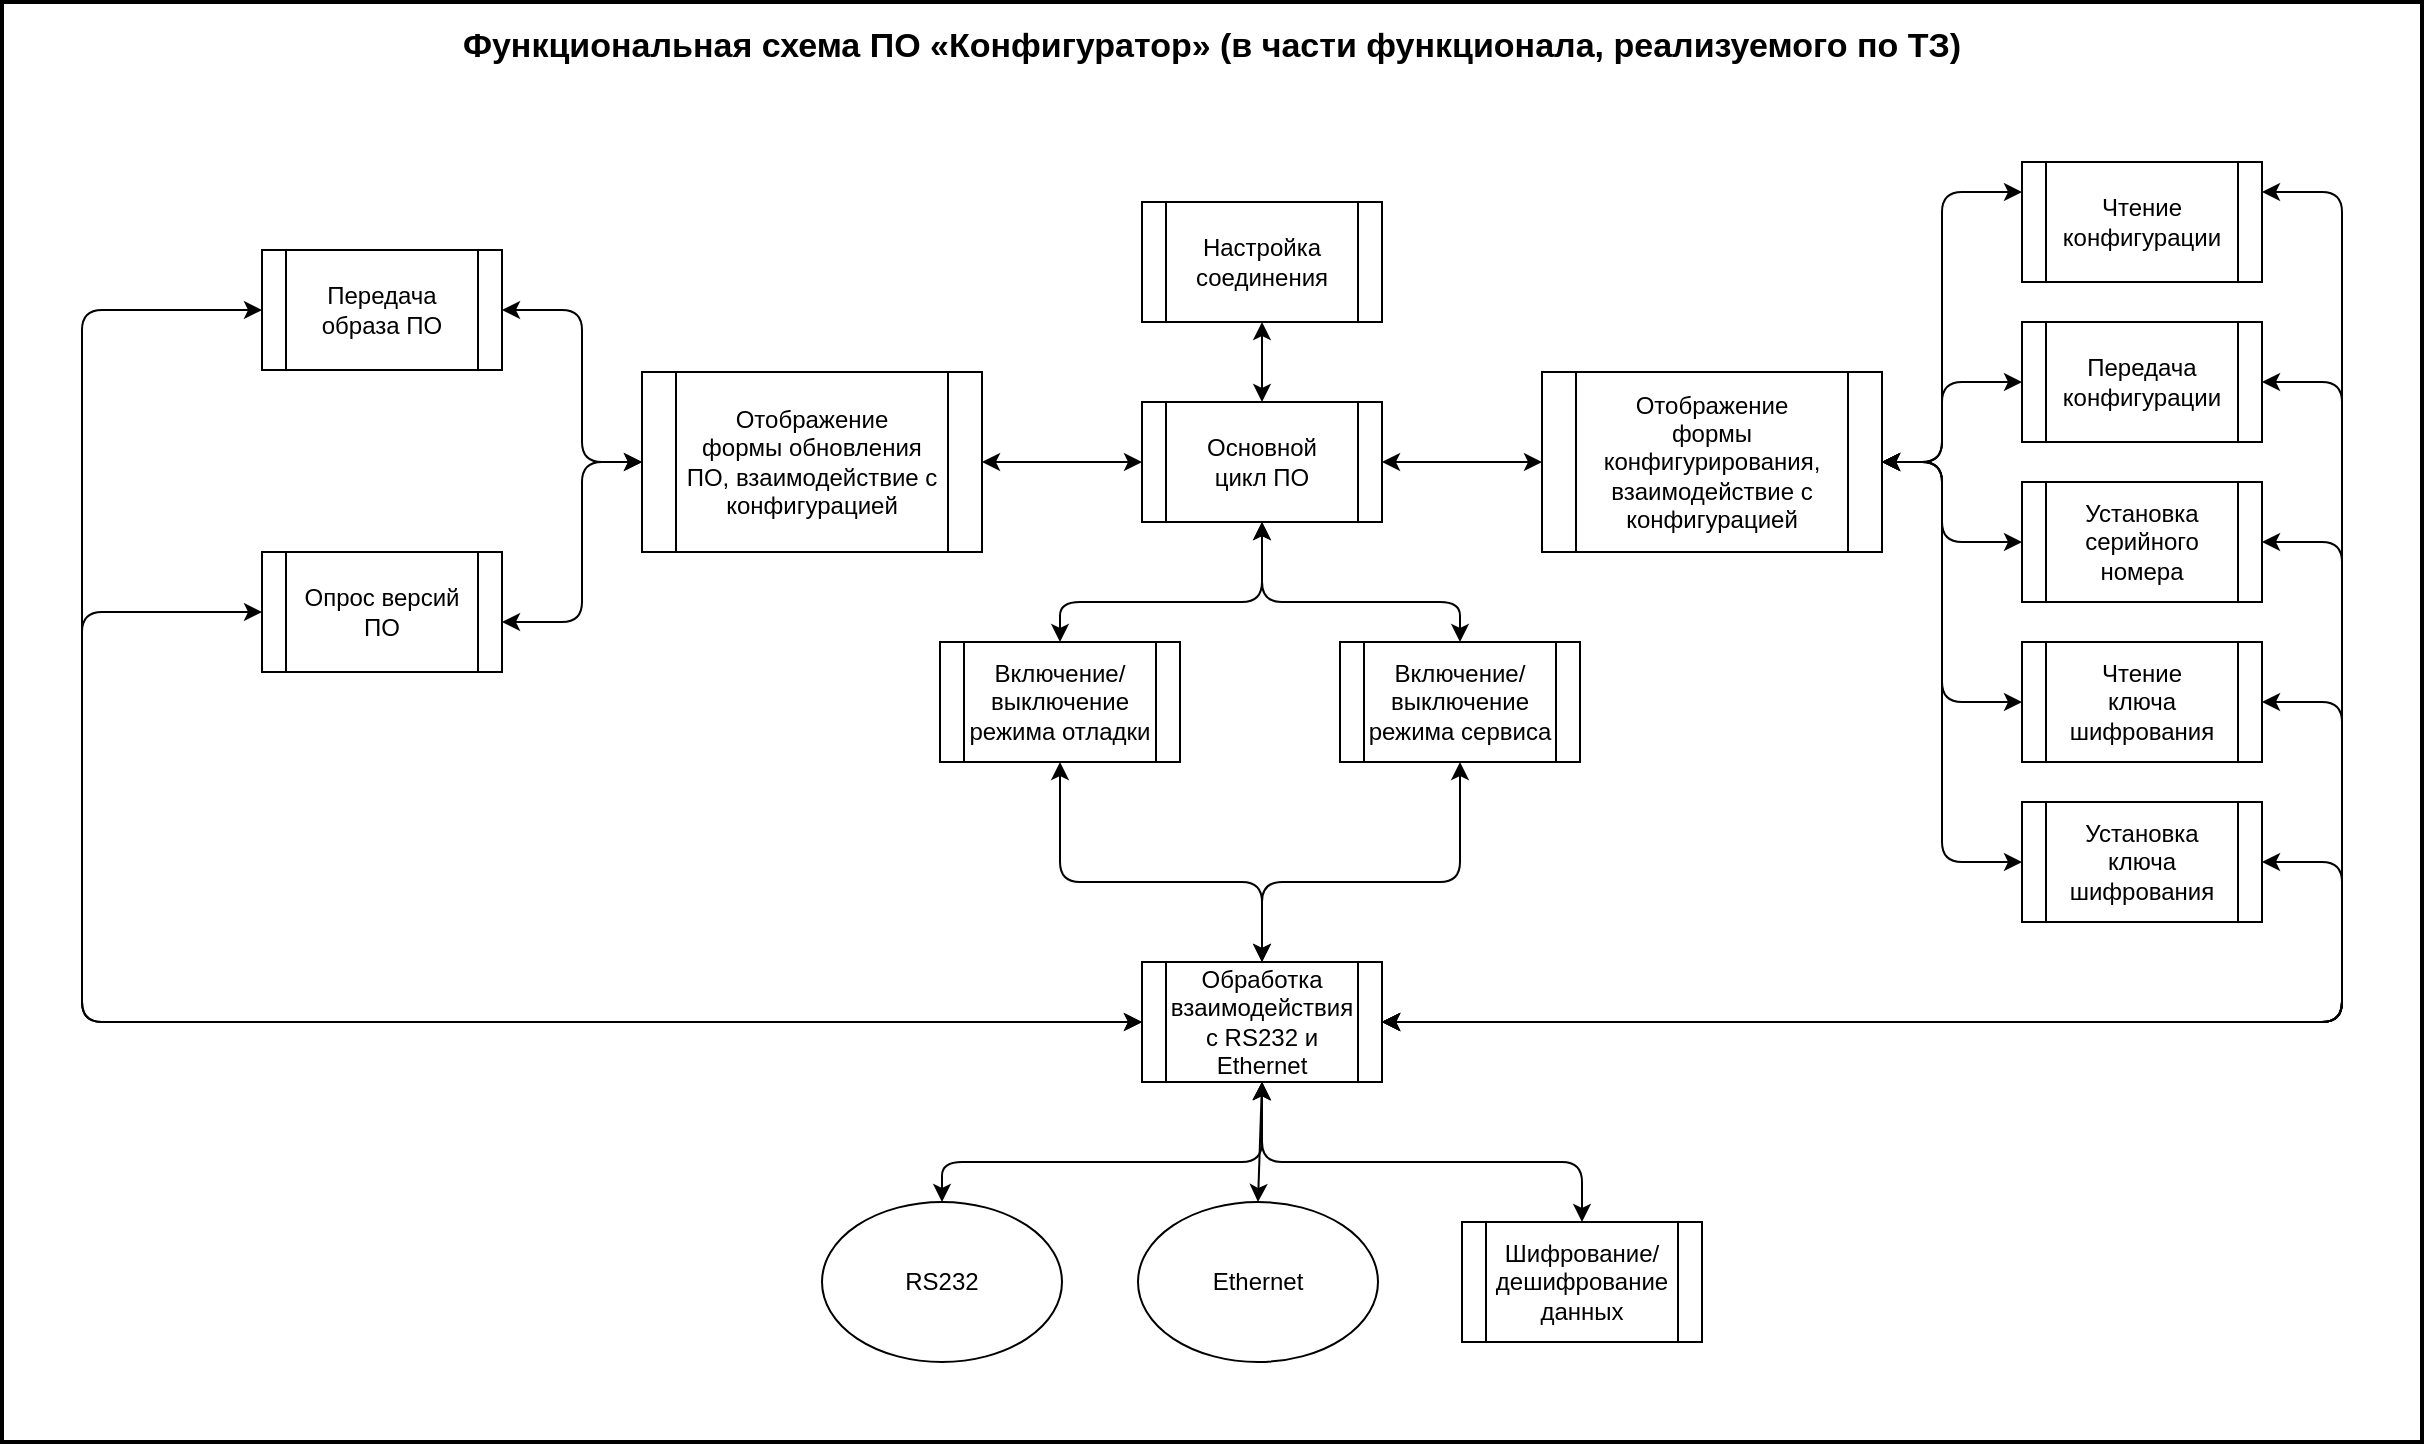<mxfile version="15.8.7" type="device"><diagram name="Page-1" id="929967ad-93f9-6ef4-fab6-5d389245f69c"><mxGraphModel dx="1483" dy="927" grid="1" gridSize="10" guides="1" tooltips="1" connect="1" arrows="1" fold="1" page="1" pageScale="1.5" pageWidth="1169" pageHeight="826" background="none" math="0" shadow="0"><root><mxCell id="0" style=";html=1;"/><mxCell id="1" style=";html=1;" parent="0"/><mxCell id="5B9-1QSpPo6mEI9C0myx-1" value="Основной &lt;br&gt;цикл ПО" style="shape=process;whiteSpace=wrap;html=1;backgroundOutline=1;" parent="1" vertex="1"><mxGeometry x="900" y="440" width="120" height="60" as="geometry"/></mxCell><mxCell id="5B9-1QSpPo6mEI9C0myx-2" value="Настройка&lt;br&gt;соединения" style="shape=process;whiteSpace=wrap;html=1;backgroundOutline=1;" parent="1" vertex="1"><mxGeometry x="900" y="340" width="120" height="60" as="geometry"/></mxCell><mxCell id="5B9-1QSpPo6mEI9C0myx-3" value="Отображение&lt;br&gt;формы конфигурирования, взаимодействие с конфигурацией" style="shape=process;whiteSpace=wrap;html=1;backgroundOutline=1;" parent="1" vertex="1"><mxGeometry x="1100" y="425" width="170" height="90" as="geometry"/></mxCell><mxCell id="5B9-1QSpPo6mEI9C0myx-4" value="Чтение&lt;br&gt;конфигурации" style="shape=process;whiteSpace=wrap;html=1;backgroundOutline=1;" parent="1" vertex="1"><mxGeometry x="1340" y="320" width="120" height="60" as="geometry"/></mxCell><mxCell id="5B9-1QSpPo6mEI9C0myx-5" value="Передача&lt;br&gt;конфигурации" style="shape=process;whiteSpace=wrap;html=1;backgroundOutline=1;" parent="1" vertex="1"><mxGeometry x="1340" y="400" width="120" height="60" as="geometry"/></mxCell><mxCell id="5B9-1QSpPo6mEI9C0myx-6" value="Установка&lt;br&gt;серийного&lt;br&gt;номера" style="shape=process;whiteSpace=wrap;html=1;backgroundOutline=1;" parent="1" vertex="1"><mxGeometry x="1340" y="480" width="120" height="60" as="geometry"/></mxCell><mxCell id="5B9-1QSpPo6mEI9C0myx-7" value="Чтение&lt;br&gt;ключа шифрования" style="shape=process;whiteSpace=wrap;html=1;backgroundOutline=1;" parent="1" vertex="1"><mxGeometry x="1340" y="560" width="120" height="60" as="geometry"/></mxCell><mxCell id="5B9-1QSpPo6mEI9C0myx-8" value="Установка&lt;br&gt;ключа&lt;br&gt;шифрования" style="shape=process;whiteSpace=wrap;html=1;backgroundOutline=1;" parent="1" vertex="1"><mxGeometry x="1340" y="640" width="120" height="60" as="geometry"/></mxCell><mxCell id="5B9-1QSpPo6mEI9C0myx-9" value="Обработка взаимодействия с RS232 и Ethernet" style="shape=process;whiteSpace=wrap;html=1;backgroundOutline=1;" parent="1" vertex="1"><mxGeometry x="900" y="720" width="120" height="60" as="geometry"/></mxCell><mxCell id="5B9-1QSpPo6mEI9C0myx-10" value="Шифрование/&lt;br&gt;дешифрование данных" style="shape=process;whiteSpace=wrap;html=1;backgroundOutline=1;" parent="1" vertex="1"><mxGeometry x="1060" y="850" width="120" height="60" as="geometry"/></mxCell><mxCell id="5B9-1QSpPo6mEI9C0myx-11" value="Ethernet" style="ellipse;whiteSpace=wrap;html=1;" parent="1" vertex="1"><mxGeometry x="898" y="840" width="120" height="80" as="geometry"/></mxCell><mxCell id="5B9-1QSpPo6mEI9C0myx-12" value="RS232" style="ellipse;whiteSpace=wrap;html=1;" parent="1" vertex="1"><mxGeometry x="740" y="840" width="120" height="80" as="geometry"/></mxCell><mxCell id="5B9-1QSpPo6mEI9C0myx-13" value="Отображение&lt;br&gt;формы обновления ПО, взаимодействие с конфигурацией" style="shape=process;whiteSpace=wrap;html=1;backgroundOutline=1;" parent="1" vertex="1"><mxGeometry x="650" y="425" width="170" height="90" as="geometry"/></mxCell><mxCell id="5B9-1QSpPo6mEI9C0myx-14" value="Передача образа ПО" style="shape=process;whiteSpace=wrap;html=1;backgroundOutline=1;" parent="1" vertex="1"><mxGeometry x="460" y="364" width="120" height="60" as="geometry"/></mxCell><mxCell id="5B9-1QSpPo6mEI9C0myx-15" value="Опрос версий ПО" style="shape=process;whiteSpace=wrap;html=1;backgroundOutline=1;" parent="1" vertex="1"><mxGeometry x="460" y="515" width="120" height="60" as="geometry"/></mxCell><mxCell id="5B9-1QSpPo6mEI9C0myx-16" value="" style="endArrow=classic;startArrow=classic;html=1;entryX=0.5;entryY=1;entryDx=0;entryDy=0;exitX=0.5;exitY=0;exitDx=0;exitDy=0;" parent="1" source="5B9-1QSpPo6mEI9C0myx-1" target="5B9-1QSpPo6mEI9C0myx-2" edge="1"><mxGeometry width="50" height="50" relative="1" as="geometry"><mxPoint x="950" y="460" as="sourcePoint"/><mxPoint x="1000" y="410" as="targetPoint"/></mxGeometry></mxCell><mxCell id="5B9-1QSpPo6mEI9C0myx-17" value="" style="endArrow=classic;startArrow=classic;html=1;entryX=0;entryY=0.5;entryDx=0;entryDy=0;exitX=1;exitY=0.5;exitDx=0;exitDy=0;" parent="1" source="5B9-1QSpPo6mEI9C0myx-13" target="5B9-1QSpPo6mEI9C0myx-1" edge="1"><mxGeometry width="50" height="50" relative="1" as="geometry"><mxPoint x="840" y="650" as="sourcePoint"/><mxPoint x="890" y="600" as="targetPoint"/></mxGeometry></mxCell><mxCell id="5B9-1QSpPo6mEI9C0myx-18" value="" style="endArrow=classic;startArrow=classic;html=1;entryX=0;entryY=0.5;entryDx=0;entryDy=0;exitX=1;exitY=0.5;exitDx=0;exitDy=0;" parent="1" source="5B9-1QSpPo6mEI9C0myx-1" target="5B9-1QSpPo6mEI9C0myx-3" edge="1"><mxGeometry width="50" height="50" relative="1" as="geometry"><mxPoint x="840" y="650" as="sourcePoint"/><mxPoint x="890" y="600" as="targetPoint"/></mxGeometry></mxCell><mxCell id="5B9-1QSpPo6mEI9C0myx-19" value="" style="endArrow=classic;startArrow=classic;html=1;entryX=0;entryY=0.5;entryDx=0;entryDy=0;exitX=1;exitY=0.5;exitDx=0;exitDy=0;" parent="1" source="5B9-1QSpPo6mEI9C0myx-14" target="5B9-1QSpPo6mEI9C0myx-13" edge="1"><mxGeometry width="50" height="50" relative="1" as="geometry"><mxPoint x="840" y="650" as="sourcePoint"/><mxPoint x="890" y="600" as="targetPoint"/><Array as="points"><mxPoint x="620" y="394"/><mxPoint x="620" y="470"/></Array></mxGeometry></mxCell><mxCell id="5B9-1QSpPo6mEI9C0myx-21" value="" style="endArrow=classic;startArrow=classic;html=1;entryX=0;entryY=0.5;entryDx=0;entryDy=0;" parent="1" target="5B9-1QSpPo6mEI9C0myx-13" edge="1"><mxGeometry width="50" height="50" relative="1" as="geometry"><mxPoint x="580" y="550" as="sourcePoint"/><mxPoint x="640" y="430" as="targetPoint"/><Array as="points"><mxPoint x="620" y="550"/><mxPoint x="620" y="470"/></Array></mxGeometry></mxCell><mxCell id="5B9-1QSpPo6mEI9C0myx-22" value="" style="endArrow=classic;startArrow=classic;html=1;entryX=0;entryY=0.5;entryDx=0;entryDy=0;exitX=0;exitY=0.5;exitDx=0;exitDy=0;" parent="1" source="5B9-1QSpPo6mEI9C0myx-9" target="5B9-1QSpPo6mEI9C0myx-14" edge="1"><mxGeometry width="50" height="50" relative="1" as="geometry"><mxPoint x="590" y="650" as="sourcePoint"/><mxPoint x="420" y="470" as="targetPoint"/><Array as="points"><mxPoint x="620" y="750"/><mxPoint x="370" y="750"/><mxPoint x="370" y="394"/></Array></mxGeometry></mxCell><mxCell id="5B9-1QSpPo6mEI9C0myx-23" value="" style="endArrow=classic;startArrow=classic;html=1;entryX=0;entryY=0.5;entryDx=0;entryDy=0;exitX=0;exitY=0.5;exitDx=0;exitDy=0;" parent="1" source="5B9-1QSpPo6mEI9C0myx-9" target="5B9-1QSpPo6mEI9C0myx-15" edge="1"><mxGeometry width="50" height="50" relative="1" as="geometry"><mxPoint x="490" y="600" as="sourcePoint"/><mxPoint x="540" y="550" as="targetPoint"/><Array as="points"><mxPoint x="660" y="750"/><mxPoint x="370" y="750"/><mxPoint x="370" y="545"/></Array></mxGeometry></mxCell><mxCell id="5B9-1QSpPo6mEI9C0myx-24" value="Включение/выключение режима отладки" style="shape=process;whiteSpace=wrap;html=1;backgroundOutline=1;" parent="1" vertex="1"><mxGeometry x="799" y="560" width="120" height="60" as="geometry"/></mxCell><mxCell id="5B9-1QSpPo6mEI9C0myx-25" value="Включение/выключение режима сервиса" style="shape=process;whiteSpace=wrap;html=1;backgroundOutline=1;" parent="1" vertex="1"><mxGeometry x="999" y="560" width="120" height="60" as="geometry"/></mxCell><mxCell id="5B9-1QSpPo6mEI9C0myx-27" value="" style="endArrow=classic;startArrow=classic;html=1;entryX=0.5;entryY=1;entryDx=0;entryDy=0;exitX=0.5;exitY=0;exitDx=0;exitDy=0;" parent="1" source="5B9-1QSpPo6mEI9C0myx-24" target="5B9-1QSpPo6mEI9C0myx-1" edge="1"><mxGeometry width="50" height="50" relative="1" as="geometry"><mxPoint x="890" y="590" as="sourcePoint"/><mxPoint x="940" y="540" as="targetPoint"/><Array as="points"><mxPoint x="859" y="540"/><mxPoint x="930" y="540"/><mxPoint x="960" y="540"/></Array></mxGeometry></mxCell><mxCell id="5B9-1QSpPo6mEI9C0myx-28" value="" style="endArrow=classic;startArrow=classic;html=1;exitX=0.5;exitY=0;exitDx=0;exitDy=0;edgeStyle=orthogonalEdgeStyle;" parent="1" source="5B9-1QSpPo6mEI9C0myx-25" edge="1"><mxGeometry width="50" height="50" relative="1" as="geometry"><mxPoint x="960" y="590" as="sourcePoint"/><mxPoint x="960" y="500" as="targetPoint"/><Array as="points"><mxPoint x="1059" y="540"/><mxPoint x="960" y="540"/></Array></mxGeometry></mxCell><mxCell id="5B9-1QSpPo6mEI9C0myx-30" value="" style="endArrow=classic;startArrow=classic;html=1;exitX=0.5;exitY=1;exitDx=0;exitDy=0;entryX=0.5;entryY=0;entryDx=0;entryDy=0;edgeStyle=orthogonalEdgeStyle;" parent="1" source="5B9-1QSpPo6mEI9C0myx-25" target="5B9-1QSpPo6mEI9C0myx-9" edge="1"><mxGeometry width="50" height="50" relative="1" as="geometry"><mxPoint x="960" y="590" as="sourcePoint"/><mxPoint x="1010" y="540" as="targetPoint"/><Array as="points"><mxPoint x="1059" y="680"/><mxPoint x="960" y="680"/></Array></mxGeometry></mxCell><mxCell id="5B9-1QSpPo6mEI9C0myx-31" value="" style="endArrow=classic;startArrow=classic;html=1;exitX=0.5;exitY=1;exitDx=0;exitDy=0;entryX=0.5;entryY=0;entryDx=0;entryDy=0;" parent="1" source="5B9-1QSpPo6mEI9C0myx-24" target="5B9-1QSpPo6mEI9C0myx-9" edge="1"><mxGeometry width="50" height="50" relative="1" as="geometry"><mxPoint x="960" y="590" as="sourcePoint"/><mxPoint x="1010" y="540" as="targetPoint"/><Array as="points"><mxPoint x="859" y="680"/><mxPoint x="960" y="680"/></Array></mxGeometry></mxCell><mxCell id="5B9-1QSpPo6mEI9C0myx-33" value="" style="endArrow=classic;startArrow=classic;html=1;entryX=0;entryY=0.25;entryDx=0;entryDy=0;exitX=1;exitY=0.5;exitDx=0;exitDy=0;" parent="1" source="5B9-1QSpPo6mEI9C0myx-3" target="5B9-1QSpPo6mEI9C0myx-4" edge="1"><mxGeometry width="50" height="50" relative="1" as="geometry"><mxPoint x="1260" y="530" as="sourcePoint"/><mxPoint x="1310" y="480" as="targetPoint"/><Array as="points"><mxPoint x="1300" y="470"/><mxPoint x="1300" y="335"/></Array></mxGeometry></mxCell><mxCell id="5B9-1QSpPo6mEI9C0myx-34" value="" style="endArrow=classic;startArrow=classic;html=1;entryX=0;entryY=0.5;entryDx=0;entryDy=0;exitX=1;exitY=0.5;exitDx=0;exitDy=0;" parent="1" source="5B9-1QSpPo6mEI9C0myx-3" target="5B9-1QSpPo6mEI9C0myx-5" edge="1"><mxGeometry width="50" height="50" relative="1" as="geometry"><mxPoint x="1260" y="530" as="sourcePoint"/><mxPoint x="1310" y="480" as="targetPoint"/><Array as="points"><mxPoint x="1300" y="470"/><mxPoint x="1300" y="430"/></Array></mxGeometry></mxCell><mxCell id="5B9-1QSpPo6mEI9C0myx-35" value="" style="endArrow=classic;startArrow=classic;html=1;entryX=0;entryY=0.5;entryDx=0;entryDy=0;exitX=1;exitY=0.5;exitDx=0;exitDy=0;" parent="1" source="5B9-1QSpPo6mEI9C0myx-3" target="5B9-1QSpPo6mEI9C0myx-6" edge="1"><mxGeometry width="50" height="50" relative="1" as="geometry"><mxPoint x="1260" y="590" as="sourcePoint"/><mxPoint x="1310" y="540" as="targetPoint"/><Array as="points"><mxPoint x="1300" y="470"/><mxPoint x="1300" y="510"/></Array></mxGeometry></mxCell><mxCell id="5B9-1QSpPo6mEI9C0myx-36" value="" style="endArrow=classic;startArrow=classic;html=1;entryX=0;entryY=0.5;entryDx=0;entryDy=0;exitX=1;exitY=0.5;exitDx=0;exitDy=0;" parent="1" source="5B9-1QSpPo6mEI9C0myx-3" target="5B9-1QSpPo6mEI9C0myx-7" edge="1"><mxGeometry width="50" height="50" relative="1" as="geometry"><mxPoint x="1260" y="590" as="sourcePoint"/><mxPoint x="1310" y="540" as="targetPoint"/><Array as="points"><mxPoint x="1300" y="470"/><mxPoint x="1300" y="510"/><mxPoint x="1300" y="590"/></Array></mxGeometry></mxCell><mxCell id="5B9-1QSpPo6mEI9C0myx-37" value="" style="endArrow=classic;startArrow=classic;html=1;entryX=0;entryY=0.5;entryDx=0;entryDy=0;exitX=1;exitY=0.5;exitDx=0;exitDy=0;" parent="1" source="5B9-1QSpPo6mEI9C0myx-3" target="5B9-1QSpPo6mEI9C0myx-8" edge="1"><mxGeometry width="50" height="50" relative="1" as="geometry"><mxPoint x="1260" y="590" as="sourcePoint"/><mxPoint x="1310" y="674" as="targetPoint"/><Array as="points"><mxPoint x="1300" y="470"/><mxPoint x="1300" y="580"/><mxPoint x="1300" y="670"/></Array></mxGeometry></mxCell><mxCell id="5B9-1QSpPo6mEI9C0myx-38" value="" style="endArrow=classic;startArrow=classic;html=1;entryX=1;entryY=0.25;entryDx=0;entryDy=0;exitX=1;exitY=0.5;exitDx=0;exitDy=0;" parent="1" source="5B9-1QSpPo6mEI9C0myx-9" target="5B9-1QSpPo6mEI9C0myx-4" edge="1"><mxGeometry width="50" height="50" relative="1" as="geometry"><mxPoint x="1130" y="810" as="sourcePoint"/><mxPoint x="1560" y="390" as="targetPoint"/><Array as="points"><mxPoint x="1220" y="750"/><mxPoint x="1500" y="750"/><mxPoint x="1500" y="335"/></Array></mxGeometry></mxCell><mxCell id="5B9-1QSpPo6mEI9C0myx-39" value="" style="endArrow=classic;startArrow=classic;html=1;entryX=1;entryY=0.5;entryDx=0;entryDy=0;exitX=1;exitY=0.5;exitDx=0;exitDy=0;" parent="1" source="5B9-1QSpPo6mEI9C0myx-9" target="5B9-1QSpPo6mEI9C0myx-5" edge="1"><mxGeometry width="50" height="50" relative="1" as="geometry"><mxPoint x="1060" y="770" as="sourcePoint"/><mxPoint x="1590" y="440" as="targetPoint"/><Array as="points"><mxPoint x="1240" y="750"/><mxPoint x="1500" y="750"/><mxPoint x="1500" y="430"/></Array></mxGeometry></mxCell><mxCell id="5B9-1QSpPo6mEI9C0myx-40" value="" style="endArrow=classic;startArrow=classic;html=1;entryX=1;entryY=0.5;entryDx=0;entryDy=0;exitX=1;exitY=0.5;exitDx=0;exitDy=0;" parent="1" source="5B9-1QSpPo6mEI9C0myx-9" target="5B9-1QSpPo6mEI9C0myx-6" edge="1"><mxGeometry width="50" height="50" relative="1" as="geometry"><mxPoint x="1210" y="720" as="sourcePoint"/><mxPoint x="1530" y="515" as="targetPoint"/><Array as="points"><mxPoint x="1500" y="750"/><mxPoint x="1500" y="510"/></Array></mxGeometry></mxCell><mxCell id="5B9-1QSpPo6mEI9C0myx-41" value="" style="endArrow=classic;startArrow=classic;html=1;entryX=1;entryY=0.5;entryDx=0;entryDy=0;exitX=1;exitY=0.5;exitDx=0;exitDy=0;" parent="1" source="5B9-1QSpPo6mEI9C0myx-9" target="5B9-1QSpPo6mEI9C0myx-7" edge="1"><mxGeometry width="50" height="50" relative="1" as="geometry"><mxPoint x="1090" y="730" as="sourcePoint"/><mxPoint x="1570" y="620" as="targetPoint"/><Array as="points"><mxPoint x="1500" y="750"/><mxPoint x="1500" y="590"/></Array></mxGeometry></mxCell><mxCell id="5B9-1QSpPo6mEI9C0myx-42" value="" style="endArrow=classic;startArrow=classic;html=1;entryX=1;entryY=0.5;entryDx=0;entryDy=0;exitX=1;exitY=0.5;exitDx=0;exitDy=0;" parent="1" source="5B9-1QSpPo6mEI9C0myx-9" target="5B9-1QSpPo6mEI9C0myx-8" edge="1"><mxGeometry width="50" height="50" relative="1" as="geometry"><mxPoint x="1470" y="740" as="sourcePoint"/><mxPoint x="1520" y="690" as="targetPoint"/><Array as="points"><mxPoint x="1500" y="750"/><mxPoint x="1500" y="670"/></Array></mxGeometry></mxCell><mxCell id="5B9-1QSpPo6mEI9C0myx-43" value="" style="endArrow=classic;startArrow=classic;html=1;entryX=0.5;entryY=1;entryDx=0;entryDy=0;exitX=0.5;exitY=0;exitDx=0;exitDy=0;" parent="1" source="5B9-1QSpPo6mEI9C0myx-11" target="5B9-1QSpPo6mEI9C0myx-9" edge="1"><mxGeometry width="50" height="50" relative="1" as="geometry"><mxPoint x="960" y="840" as="sourcePoint"/><mxPoint x="1010" y="790" as="targetPoint"/></mxGeometry></mxCell><mxCell id="5B9-1QSpPo6mEI9C0myx-44" value="" style="endArrow=classic;startArrow=classic;html=1;entryX=0.5;entryY=1;entryDx=0;entryDy=0;exitX=0.5;exitY=0;exitDx=0;exitDy=0;" parent="1" source="5B9-1QSpPo6mEI9C0myx-10" target="5B9-1QSpPo6mEI9C0myx-9" edge="1"><mxGeometry width="50" height="50" relative="1" as="geometry"><mxPoint x="1070" y="830" as="sourcePoint"/><mxPoint x="1120" y="780" as="targetPoint"/><Array as="points"><mxPoint x="1120" y="820"/><mxPoint x="1020" y="820"/><mxPoint x="960" y="820"/></Array></mxGeometry></mxCell><mxCell id="5B9-1QSpPo6mEI9C0myx-45" value="" style="endArrow=classic;startArrow=classic;html=1;entryX=0.5;entryY=1;entryDx=0;entryDy=0;exitX=0.5;exitY=0;exitDx=0;exitDy=0;" parent="1" source="5B9-1QSpPo6mEI9C0myx-12" target="5B9-1QSpPo6mEI9C0myx-9" edge="1"><mxGeometry width="50" height="50" relative="1" as="geometry"><mxPoint x="840" y="860" as="sourcePoint"/><mxPoint x="890" y="810" as="targetPoint"/><Array as="points"><mxPoint x="800" y="820"/><mxPoint x="960" y="820"/></Array></mxGeometry></mxCell><mxCell id="9zniq4KrstwD_mjEUrSs-1" value="Функциональная схема ПО «Конфигуратор» (в части функционала, реализуемого по ТЗ)" style="swimlane;fontSize=17;swimlaneLine=0;strokeWidth=2;startSize=40;" vertex="1" parent="1"><mxGeometry x="330" y="240" width="1210" height="720" as="geometry"/></mxCell></root></mxGraphModel></diagram></mxfile>